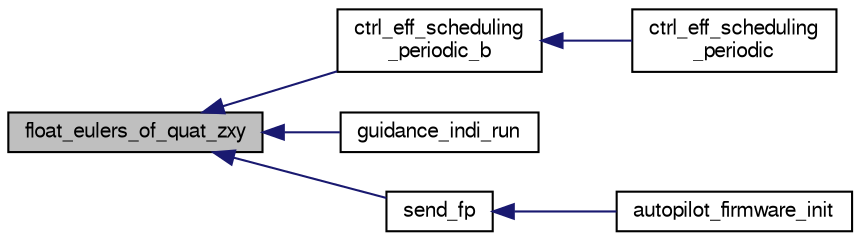 digraph "float_eulers_of_quat_zxy"
{
  edge [fontname="FreeSans",fontsize="10",labelfontname="FreeSans",labelfontsize="10"];
  node [fontname="FreeSans",fontsize="10",shape=record];
  rankdir="LR";
  Node1 [label="float_eulers_of_quat_zxy",height=0.2,width=0.4,color="black", fillcolor="grey75", style="filled", fontcolor="black"];
  Node1 -> Node2 [dir="back",color="midnightblue",fontsize="10",style="solid",fontname="FreeSans"];
  Node2 [label="ctrl_eff_scheduling\l_periodic_b",height=0.2,width=0.4,color="black", fillcolor="white", style="filled",URL="$ctrl__effectiveness__scheduling_8h.html#a5eaf014aef60dc4f95aa363e248a46ac"];
  Node2 -> Node3 [dir="back",color="midnightblue",fontsize="10",style="solid",fontname="FreeSans"];
  Node3 [label="ctrl_eff_scheduling\l_periodic",height=0.2,width=0.4,color="black", fillcolor="white", style="filled",URL="$scheduling__indi__simple_8h.html#a80dcca086fcbf5ef61bfe9d420b5ae10",tooltip="Periodic function that interpolates between gain sets depending on the scheduling variable..."];
  Node1 -> Node4 [dir="back",color="midnightblue",fontsize="10",style="solid",fontname="FreeSans"];
  Node4 [label="guidance_indi_run",height=0.2,width=0.4,color="black", fillcolor="white", style="filled",URL="$guidance__indi__hybrid_8c.html#afa3b5095f6b5beadbb8662d3b3519bc9"];
  Node1 -> Node5 [dir="back",color="midnightblue",fontsize="10",style="solid",fontname="FreeSans"];
  Node5 [label="send_fp",height=0.2,width=0.4,color="black", fillcolor="white", style="filled",URL="$rotorcraft_2autopilot__firmware_8c.html#acaec1d6d2a2c682a3236c28974830807"];
  Node5 -> Node6 [dir="back",color="midnightblue",fontsize="10",style="solid",fontname="FreeSans"];
  Node6 [label="autopilot_firmware_init",height=0.2,width=0.4,color="black", fillcolor="white", style="filled",URL="$rotorcraft_2autopilot__firmware_8c.html#a2bb31e995242a89c837b4eda1d08fe57",tooltip="Init function. "];
}

